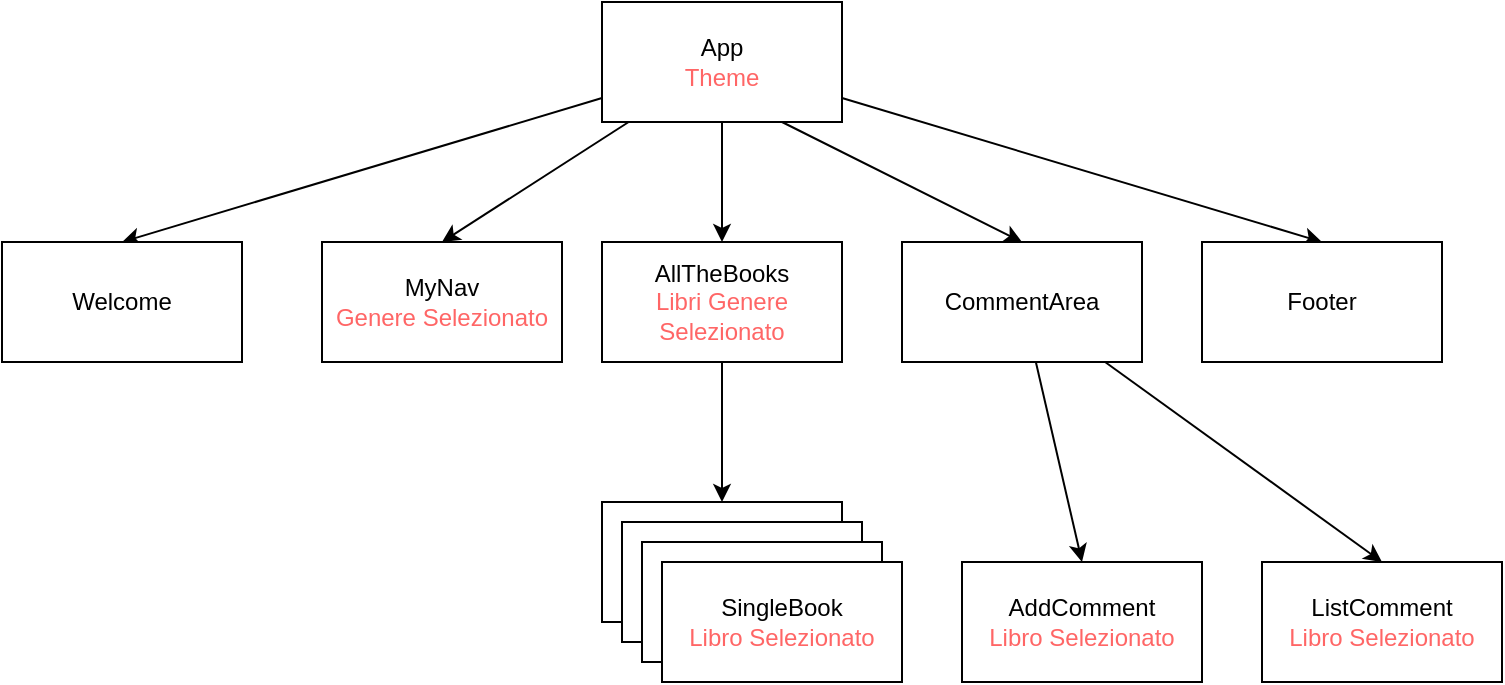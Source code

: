 <mxfile>
    <diagram id="2yyYA3Pu_SIXITzkUftx" name="Page-1">
        <mxGraphModel dx="746" dy="499" grid="1" gridSize="10" guides="1" tooltips="1" connect="1" arrows="1" fold="1" page="1" pageScale="1" pageWidth="850" pageHeight="1100" math="0" shadow="0">
            <root>
                <mxCell id="0"/>
                <mxCell id="1" parent="0"/>
                <mxCell id="7" style="edgeStyle=none;html=1;entryX=0.5;entryY=0;entryDx=0;entryDy=0;" parent="1" source="2" target="3" edge="1">
                    <mxGeometry relative="1" as="geometry"/>
                </mxCell>
                <mxCell id="8" style="edgeStyle=none;html=1;entryX=0.5;entryY=0;entryDx=0;entryDy=0;" parent="1" source="2" target="4" edge="1">
                    <mxGeometry relative="1" as="geometry"/>
                </mxCell>
                <mxCell id="9" style="edgeStyle=none;html=1;entryX=0.5;entryY=0;entryDx=0;entryDy=0;" parent="1" source="2" target="5" edge="1">
                    <mxGeometry relative="1" as="geometry"/>
                </mxCell>
                <mxCell id="10" style="edgeStyle=none;html=1;entryX=0.5;entryY=0;entryDx=0;entryDy=0;" parent="1" source="2" target="6" edge="1">
                    <mxGeometry relative="1" as="geometry"/>
                </mxCell>
                <mxCell id="2" value="App&lt;br&gt;&lt;font color=&quot;#ff6666&quot;&gt;Theme&lt;/font&gt;" style="rounded=0;whiteSpace=wrap;html=1;" parent="1" vertex="1">
                    <mxGeometry x="320" y="90" width="120" height="60" as="geometry"/>
                </mxCell>
                <mxCell id="3" value="MyNav&lt;br&gt;&lt;font color=&quot;#ff6666&quot;&gt;Genere Selezionato&lt;/font&gt;" style="rounded=0;whiteSpace=wrap;html=1;" parent="1" vertex="1">
                    <mxGeometry x="180" y="210" width="120" height="60" as="geometry"/>
                </mxCell>
                <mxCell id="4" value="Welcome" style="rounded=0;whiteSpace=wrap;html=1;" parent="1" vertex="1">
                    <mxGeometry x="20" y="210" width="120" height="60" as="geometry"/>
                </mxCell>
                <mxCell id="15" style="edgeStyle=none;html=1;entryX=0.5;entryY=0;entryDx=0;entryDy=0;" parent="1" source="5" target="11" edge="1">
                    <mxGeometry relative="1" as="geometry"/>
                </mxCell>
                <mxCell id="17" style="edgeStyle=none;html=1;entryX=0.5;entryY=0;entryDx=0;entryDy=0;exitX=0.75;exitY=1;exitDx=0;exitDy=0;" parent="1" source="2" target="16" edge="1">
                    <mxGeometry relative="1" as="geometry"/>
                </mxCell>
                <mxCell id="5" value="AllTheBooks&lt;br&gt;&lt;font color=&quot;#ff6666&quot;&gt;Libri Genere Selezionato&lt;/font&gt;" style="rounded=0;whiteSpace=wrap;html=1;" parent="1" vertex="1">
                    <mxGeometry x="320" y="210" width="120" height="60" as="geometry"/>
                </mxCell>
                <mxCell id="6" value="Footer" style="rounded=0;whiteSpace=wrap;html=1;" parent="1" vertex="1">
                    <mxGeometry x="620" y="210" width="120" height="60" as="geometry"/>
                </mxCell>
                <mxCell id="11" value="" style="rounded=0;whiteSpace=wrap;html=1;" parent="1" vertex="1">
                    <mxGeometry x="320" y="340" width="120" height="60" as="geometry"/>
                </mxCell>
                <mxCell id="12" value="" style="rounded=0;whiteSpace=wrap;html=1;" parent="1" vertex="1">
                    <mxGeometry x="330" y="350" width="120" height="60" as="geometry"/>
                </mxCell>
                <mxCell id="13" value="" style="rounded=0;whiteSpace=wrap;html=1;" parent="1" vertex="1">
                    <mxGeometry x="340" y="360" width="120" height="60" as="geometry"/>
                </mxCell>
                <mxCell id="14" value="SingleBook&lt;br&gt;&lt;font color=&quot;#ff6666&quot;&gt;Libro Selezionato&lt;/font&gt;" style="rounded=0;whiteSpace=wrap;html=1;" parent="1" vertex="1">
                    <mxGeometry x="350" y="370" width="120" height="60" as="geometry"/>
                </mxCell>
                <mxCell id="20" style="edgeStyle=none;html=1;entryX=0.5;entryY=0;entryDx=0;entryDy=0;" parent="1" source="16" target="19" edge="1">
                    <mxGeometry relative="1" as="geometry"/>
                </mxCell>
                <mxCell id="22" style="edgeStyle=none;html=1;entryX=0.5;entryY=0;entryDx=0;entryDy=0;" parent="1" source="16" target="21" edge="1">
                    <mxGeometry relative="1" as="geometry"/>
                </mxCell>
                <mxCell id="16" value="CommentArea&lt;br&gt;" style="rounded=0;whiteSpace=wrap;html=1;" parent="1" vertex="1">
                    <mxGeometry x="470" y="210" width="120" height="60" as="geometry"/>
                </mxCell>
                <mxCell id="19" value="AddComment&lt;br&gt;&lt;font color=&quot;#ff6666&quot;&gt;Libro Selezionato&lt;/font&gt;" style="rounded=0;whiteSpace=wrap;html=1;" parent="1" vertex="1">
                    <mxGeometry x="500" y="370" width="120" height="60" as="geometry"/>
                </mxCell>
                <mxCell id="21" value="ListComment&lt;br&gt;&lt;font color=&quot;#ff6666&quot;&gt;Libro Selezionato&lt;/font&gt;" style="rounded=0;whiteSpace=wrap;html=1;" parent="1" vertex="1">
                    <mxGeometry x="650" y="370" width="120" height="60" as="geometry"/>
                </mxCell>
            </root>
        </mxGraphModel>
    </diagram>
</mxfile>